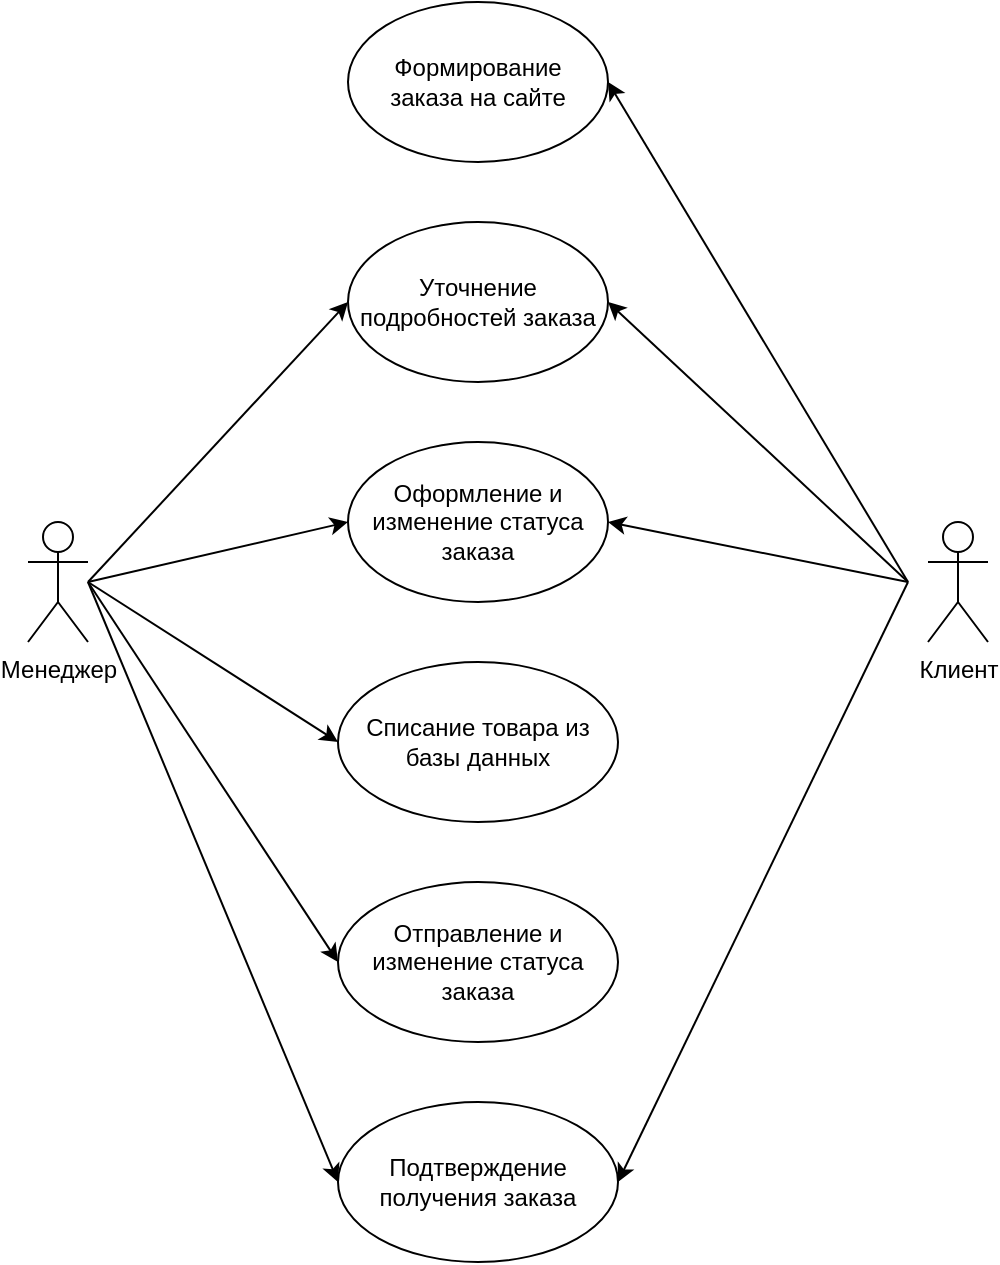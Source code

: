 <mxfile version="24.4.13" type="device">
  <diagram name="Страница — 1" id="0pK93NPOE4e2W0qk-HBi">
    <mxGraphModel dx="1432" dy="747" grid="1" gridSize="10" guides="1" tooltips="1" connect="1" arrows="1" fold="1" page="1" pageScale="1" pageWidth="827" pageHeight="1169" math="0" shadow="0">
      <root>
        <mxCell id="0" />
        <mxCell id="1" parent="0" />
        <mxCell id="HoOUq6zneQxh64L3T27h-1" value="Менеджер" style="shape=umlActor;verticalLabelPosition=bottom;verticalAlign=top;html=1;outlineConnect=0;" parent="1" vertex="1">
          <mxGeometry x="170" y="420" width="30" height="60" as="geometry" />
        </mxCell>
        <mxCell id="HoOUq6zneQxh64L3T27h-2" value="Клиент" style="shape=umlActor;verticalLabelPosition=bottom;verticalAlign=top;html=1;outlineConnect=0;" parent="1" vertex="1">
          <mxGeometry x="620" y="420" width="30" height="60" as="geometry" />
        </mxCell>
        <mxCell id="HoOUq6zneQxh64L3T27h-13" value="Формирование&lt;div&gt;заказа на сайте&lt;/div&gt;" style="ellipse;whiteSpace=wrap;html=1;" parent="1" vertex="1">
          <mxGeometry x="330" y="160" width="130" height="80" as="geometry" />
        </mxCell>
        <mxCell id="HoOUq6zneQxh64L3T27h-15" value="Уточнение подробностей заказа" style="ellipse;whiteSpace=wrap;html=1;" parent="1" vertex="1">
          <mxGeometry x="330" y="270" width="130" height="80" as="geometry" />
        </mxCell>
        <mxCell id="HoOUq6zneQxh64L3T27h-16" value="Оформление и изменение статуса заказа" style="ellipse;whiteSpace=wrap;html=1;" parent="1" vertex="1">
          <mxGeometry x="330" y="380" width="130" height="80" as="geometry" />
        </mxCell>
        <mxCell id="HoOUq6zneQxh64L3T27h-17" value="Списание товара из базы данных" style="ellipse;whiteSpace=wrap;html=1;" parent="1" vertex="1">
          <mxGeometry x="325" y="490" width="140" height="80" as="geometry" />
        </mxCell>
        <mxCell id="HoOUq6zneQxh64L3T27h-18" value="Отправление и изменение статуса заказа" style="ellipse;whiteSpace=wrap;html=1;" parent="1" vertex="1">
          <mxGeometry x="325" y="600" width="140" height="80" as="geometry" />
        </mxCell>
        <mxCell id="HoOUq6zneQxh64L3T27h-19" value="Подтверждение получения заказа" style="ellipse;whiteSpace=wrap;html=1;" parent="1" vertex="1">
          <mxGeometry x="325" y="710" width="140" height="80" as="geometry" />
        </mxCell>
        <mxCell id="HoOUq6zneQxh64L3T27h-20" value="" style="endArrow=classic;html=1;rounded=0;entryX=1;entryY=0.5;entryDx=0;entryDy=0;" parent="1" target="HoOUq6zneQxh64L3T27h-13" edge="1">
          <mxGeometry width="50" height="50" relative="1" as="geometry">
            <mxPoint x="610" y="450" as="sourcePoint" />
            <mxPoint x="430" y="460" as="targetPoint" />
          </mxGeometry>
        </mxCell>
        <mxCell id="HoOUq6zneQxh64L3T27h-21" value="" style="endArrow=classic;html=1;rounded=0;entryX=1;entryY=0.5;entryDx=0;entryDy=0;" parent="1" target="HoOUq6zneQxh64L3T27h-15" edge="1">
          <mxGeometry width="50" height="50" relative="1" as="geometry">
            <mxPoint x="610" y="450" as="sourcePoint" />
            <mxPoint x="470" y="210" as="targetPoint" />
          </mxGeometry>
        </mxCell>
        <mxCell id="HoOUq6zneQxh64L3T27h-22" value="" style="endArrow=classic;html=1;rounded=0;entryX=0;entryY=0.5;entryDx=0;entryDy=0;" parent="1" target="HoOUq6zneQxh64L3T27h-16" edge="1">
          <mxGeometry width="50" height="50" relative="1" as="geometry">
            <mxPoint x="200" y="450" as="sourcePoint" />
            <mxPoint x="470" y="320" as="targetPoint" />
          </mxGeometry>
        </mxCell>
        <mxCell id="HoOUq6zneQxh64L3T27h-23" value="" style="endArrow=classic;html=1;rounded=0;entryX=0;entryY=0.5;entryDx=0;entryDy=0;" parent="1" target="HoOUq6zneQxh64L3T27h-17" edge="1">
          <mxGeometry width="50" height="50" relative="1" as="geometry">
            <mxPoint x="200" y="450" as="sourcePoint" />
            <mxPoint x="340" y="430" as="targetPoint" />
          </mxGeometry>
        </mxCell>
        <mxCell id="HoOUq6zneQxh64L3T27h-24" value="" style="endArrow=classic;html=1;rounded=0;entryX=0;entryY=0.5;entryDx=0;entryDy=0;" parent="1" target="HoOUq6zneQxh64L3T27h-18" edge="1">
          <mxGeometry width="50" height="50" relative="1" as="geometry">
            <mxPoint x="200" y="450" as="sourcePoint" />
            <mxPoint x="335" y="540" as="targetPoint" />
          </mxGeometry>
        </mxCell>
        <mxCell id="HoOUq6zneQxh64L3T27h-25" value="" style="endArrow=classic;html=1;rounded=0;entryX=1;entryY=0.5;entryDx=0;entryDy=0;" parent="1" target="HoOUq6zneQxh64L3T27h-19" edge="1">
          <mxGeometry width="50" height="50" relative="1" as="geometry">
            <mxPoint x="610" y="450" as="sourcePoint" />
            <mxPoint x="470" y="320" as="targetPoint" />
          </mxGeometry>
        </mxCell>
        <mxCell id="HoOUq6zneQxh64L3T27h-26" value="" style="endArrow=classic;html=1;rounded=0;entryX=0;entryY=0.5;entryDx=0;entryDy=0;" parent="1" target="HoOUq6zneQxh64L3T27h-15" edge="1">
          <mxGeometry width="50" height="50" relative="1" as="geometry">
            <mxPoint x="200" y="450" as="sourcePoint" />
            <mxPoint x="340" y="430" as="targetPoint" />
          </mxGeometry>
        </mxCell>
        <mxCell id="HoOUq6zneQxh64L3T27h-27" value="" style="endArrow=classic;html=1;rounded=0;entryX=0;entryY=0.5;entryDx=0;entryDy=0;" parent="1" target="HoOUq6zneQxh64L3T27h-19" edge="1">
          <mxGeometry width="50" height="50" relative="1" as="geometry">
            <mxPoint x="200" y="450" as="sourcePoint" />
            <mxPoint x="335" y="650" as="targetPoint" />
          </mxGeometry>
        </mxCell>
        <mxCell id="eFRtiUDkfTdz-DHQR8uv-1" value="" style="endArrow=classic;html=1;rounded=0;entryX=1;entryY=0.5;entryDx=0;entryDy=0;" edge="1" parent="1" target="HoOUq6zneQxh64L3T27h-16">
          <mxGeometry width="50" height="50" relative="1" as="geometry">
            <mxPoint x="610" y="450" as="sourcePoint" />
            <mxPoint x="470" y="320" as="targetPoint" />
          </mxGeometry>
        </mxCell>
      </root>
    </mxGraphModel>
  </diagram>
</mxfile>
